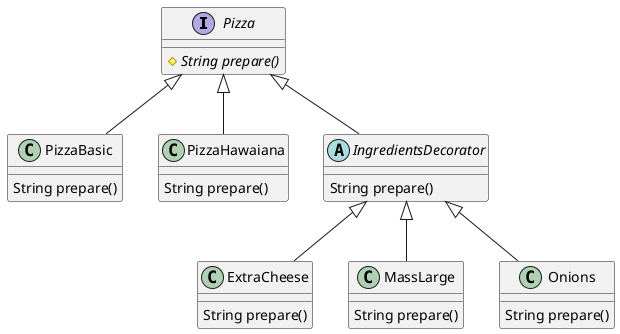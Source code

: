 @startuml
interface "Pizza" {
  #{abstract} String prepare()
}

class "PizzaBasic" {
  String prepare()
}

class "PizzaHawaiana" {
  String prepare()
}

abstract class "IngredientsDecorator" {
  String prepare()
 }

  class ExtraCheese {
    String prepare()
  }

  class MassLarge {
    String prepare()
  }

  class Onions {
    String prepare()
  }

Pizza <|-- PizzaBasic
Pizza <|-- PizzaHawaiana
Pizza <|-- IngredientsDecorator
IngredientsDecorator <|-- ExtraCheese
IngredientsDecorator <|-- MassLarge
IngredientsDecorator <|-- Onions

@enduml

